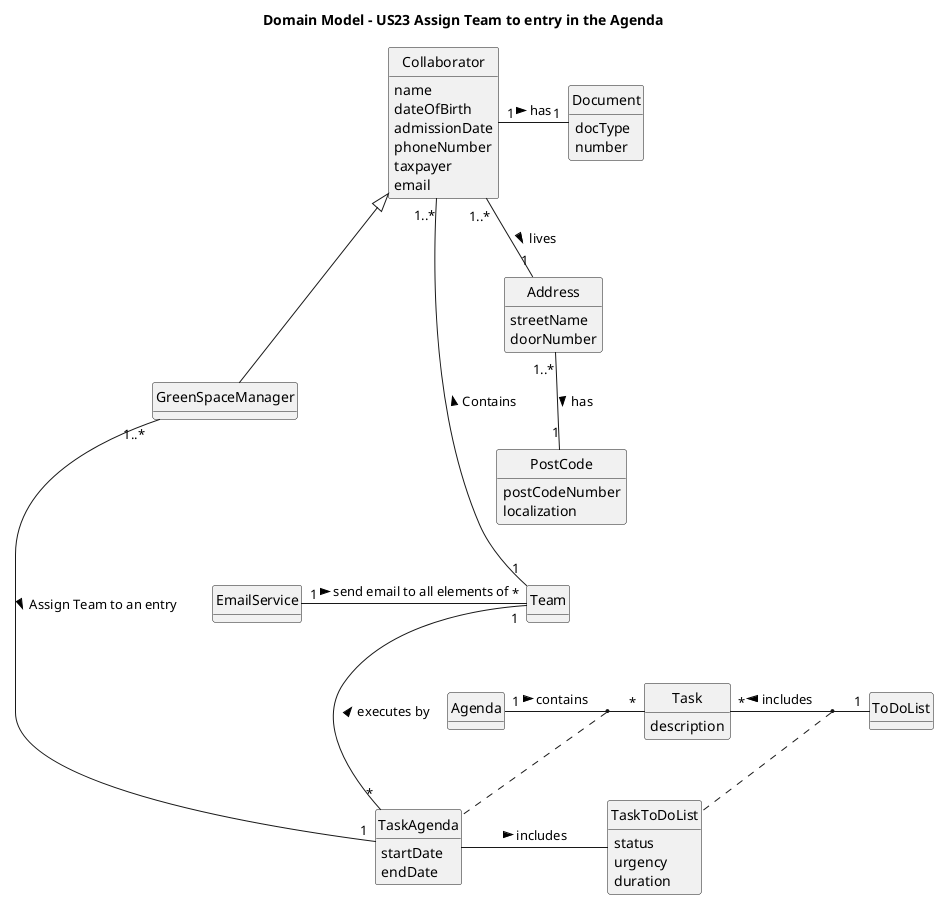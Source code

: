 @startuml
skinparam monochrome true
skinparam packageStyle rectangle
skinparam shadowing false
skinparam classAttributeIconSize 0
hide circle
hide methods

title Domain Model - US23 Assign Team to entry in the Agenda


class Collaborator {
    name
    dateOfBirth
    admissionDate
    phoneNumber
    taxpayer
    email
}

class Document{
    docType
    number
}

class Address {
    streetName
    doorNumber
}

class PostCode{
    postCodeNumber
    localization
}


class GreenSpaceManager {
}

class Team{
}

class EmailService{
}

class ToDoList {
}

class TaskToDoList{
    status
    urgency
    duration
}

class TaskAgenda{
    startDate
    endDate
}

class Task {
    description

}

class Agenda{
}

Address "1..*" -- "1" PostCode : has >

Collaborator "1" - "1" Document : has >

Collaborator "1..*" -- "1" Address : lives >

Collaborator  <|--  GreenSpaceManager

GreenSpaceManager "1..*" - "1" TaskAgenda : Assign Team to an entry >

Team "1" --- "*" TaskAgenda : executes by <

Agenda "1" - "*" Task : contains >

EmailService "1" - "*" Team :  send email to all elements of >

Collaborator "1..*" ---- "1" Team : Contains <

Task "*" - "1" ToDoList : includes <

(Task,ToDoList) .. TaskToDoList
(Task,Agenda) .. TaskAgenda

TaskAgenda - TaskToDoList : includes >
@enduml
